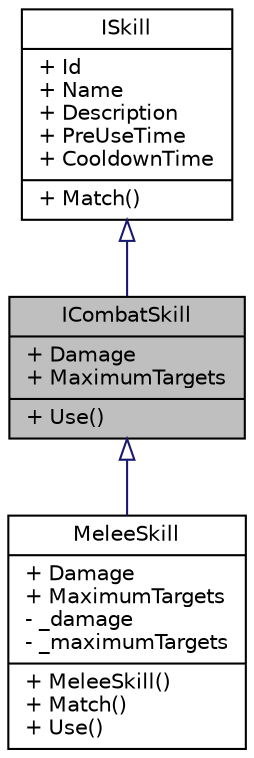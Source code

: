 digraph "ICombatSkill"
{
 // INTERACTIVE_SVG=YES
  edge [fontname="Helvetica",fontsize="10",labelfontname="Helvetica",labelfontsize="10"];
  node [fontname="Helvetica",fontsize="10",shape=record];
  Node1 [label="{ICombatSkill\n|+ Damage\l+ MaximumTargets\l|+ Use()\l}",height=0.2,width=0.4,color="black", fillcolor="grey75", style="filled" fontcolor="black"];
  Node2 -> Node1 [dir="back",color="midnightblue",fontsize="10",style="solid",arrowtail="onormal",fontname="Helvetica"];
  Node2 [label="{ISkill\n|+ Id\l+ Name\l+ Description\l+ PreUseTime\l+ CooldownTime\l|+ Match()\l}",height=0.2,width=0.4,color="black", fillcolor="white", style="filled",URL="$dd/dd7/interface_action_rpg_kit_1_1_core_1_1_character_1_1_skill_1_1_i_skill.xhtml",tooltip="Interface for Skills."];
  Node1 -> Node3 [dir="back",color="midnightblue",fontsize="10",style="solid",arrowtail="onormal",fontname="Helvetica"];
  Node3 [label="{MeleeSkill\n|+ Damage\l+ MaximumTargets\l- _damage\l- _maximumTargets\l|+ MeleeSkill()\l+ Match()\l+ Use()\l}",height=0.2,width=0.4,color="black", fillcolor="white", style="filled",URL="$de/d14/class_action_rpg_kit_1_1_core_1_1_character_1_1_skill_1_1_melee_skill.xhtml",tooltip="Allows to attack with a melee weapon."];
}
